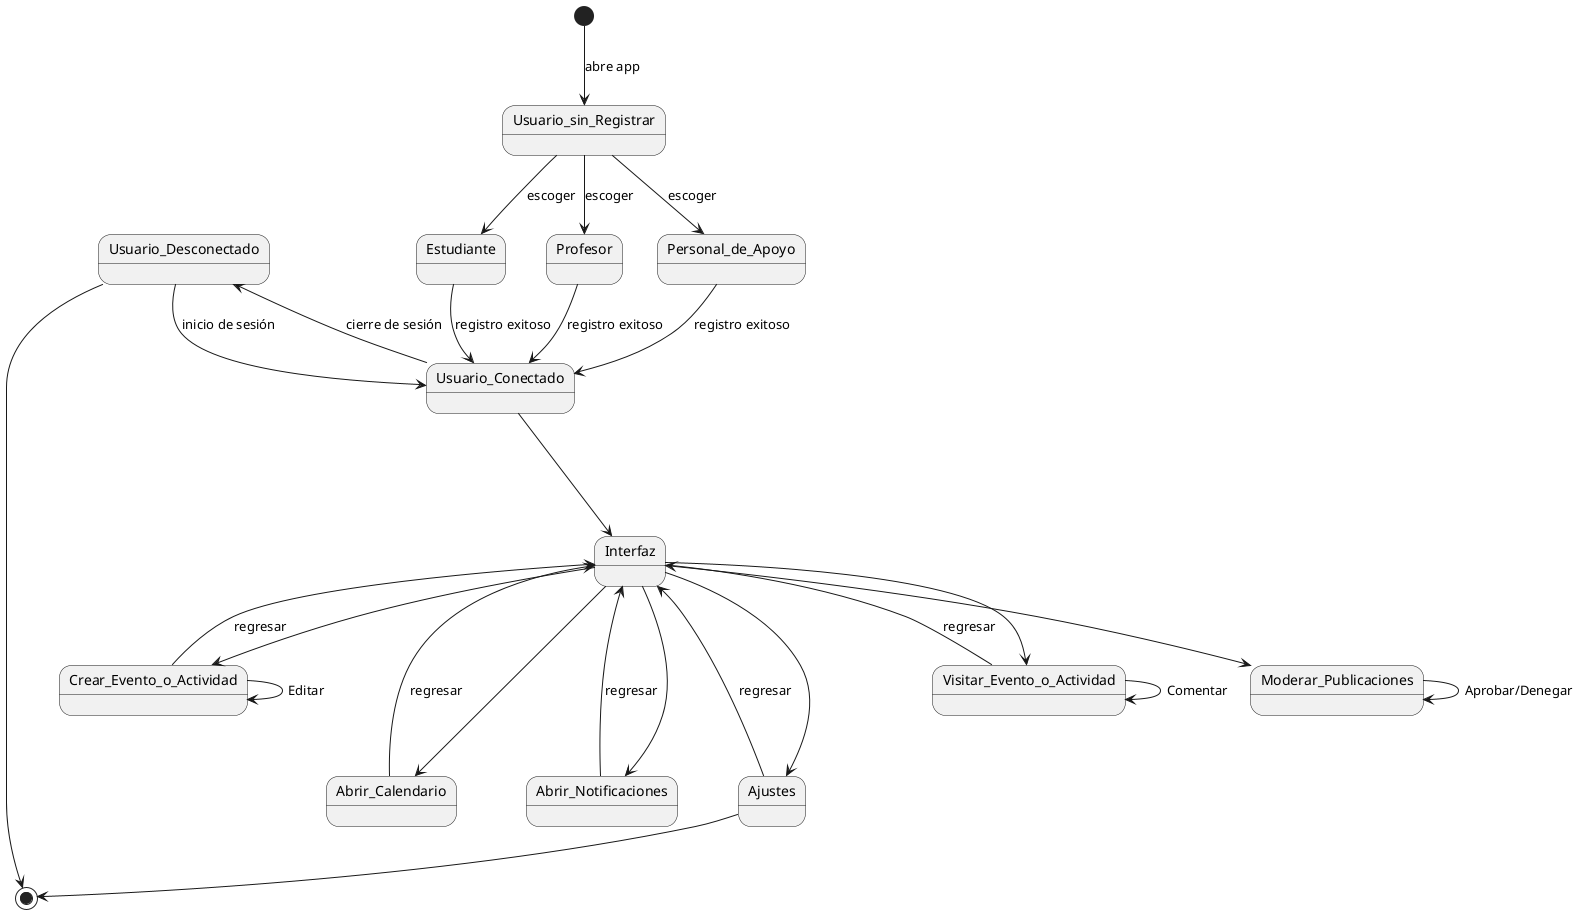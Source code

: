 @startuml diagrama_estados
[*] --> Usuario_sin_Registrar : abre app

Usuario_sin_Registrar --> Estudiante: escoger
Usuario_sin_Registrar --> Profesor: escoger
Usuario_sin_Registrar --> Personal_de_Apoyo: escoger
Estudiante --> Usuario_Conectado : registro exitoso
Profesor --> Usuario_Conectado: registro exitoso
Personal_de_Apoyo --> Usuario_Conectado: registro exitoso

Usuario_Desconectado -> [*]
Usuario_Desconectado -> Usuario_Conectado : inicio de sesión
Usuario_Conectado ---> Interfaz
Usuario_Conectado --> Usuario_Desconectado : cierre de sesión
Interfaz--> Crear_Evento_o_Actividad
Interfaz---> Abrir_Calendario
Interfaz---> Abrir_Notificaciones
Interfaz---> Ajustes
Interfaz--> Visitar_Evento_o_Actividad
Interfaz<-- Crear_Evento_o_Actividad : regresar
Interfaz<- Abrir_Calendario : regresar
Interfaz<-- Abrir_Notificaciones : regresar
Interfaz<-- Ajustes : regresar
Interfaz<-- Visitar_Evento_o_Actividad : regresar
Visitar_Evento_o_Actividad --> Visitar_Evento_o_Actividad : Comentar
Interfaz --> Moderar_Publicaciones
Crear_Evento_o_Actividad --> Crear_Evento_o_Actividad : Editar
Moderar_Publicaciones --> Moderar_Publicaciones : Aprobar/Denegar

Ajustes --> [*]
@enduml
